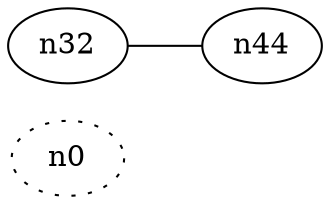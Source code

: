graph test18446744073709551611 {
	rankdir=LR;
	fontcolor=blue; /* c0; c1; c0 -- c18446923408808143855 */
	n0 [style=dotted, fillcolor="#123457"]; // c2; c1; c2 -- n18446744073709551661;
	n32 -- n44;
}
